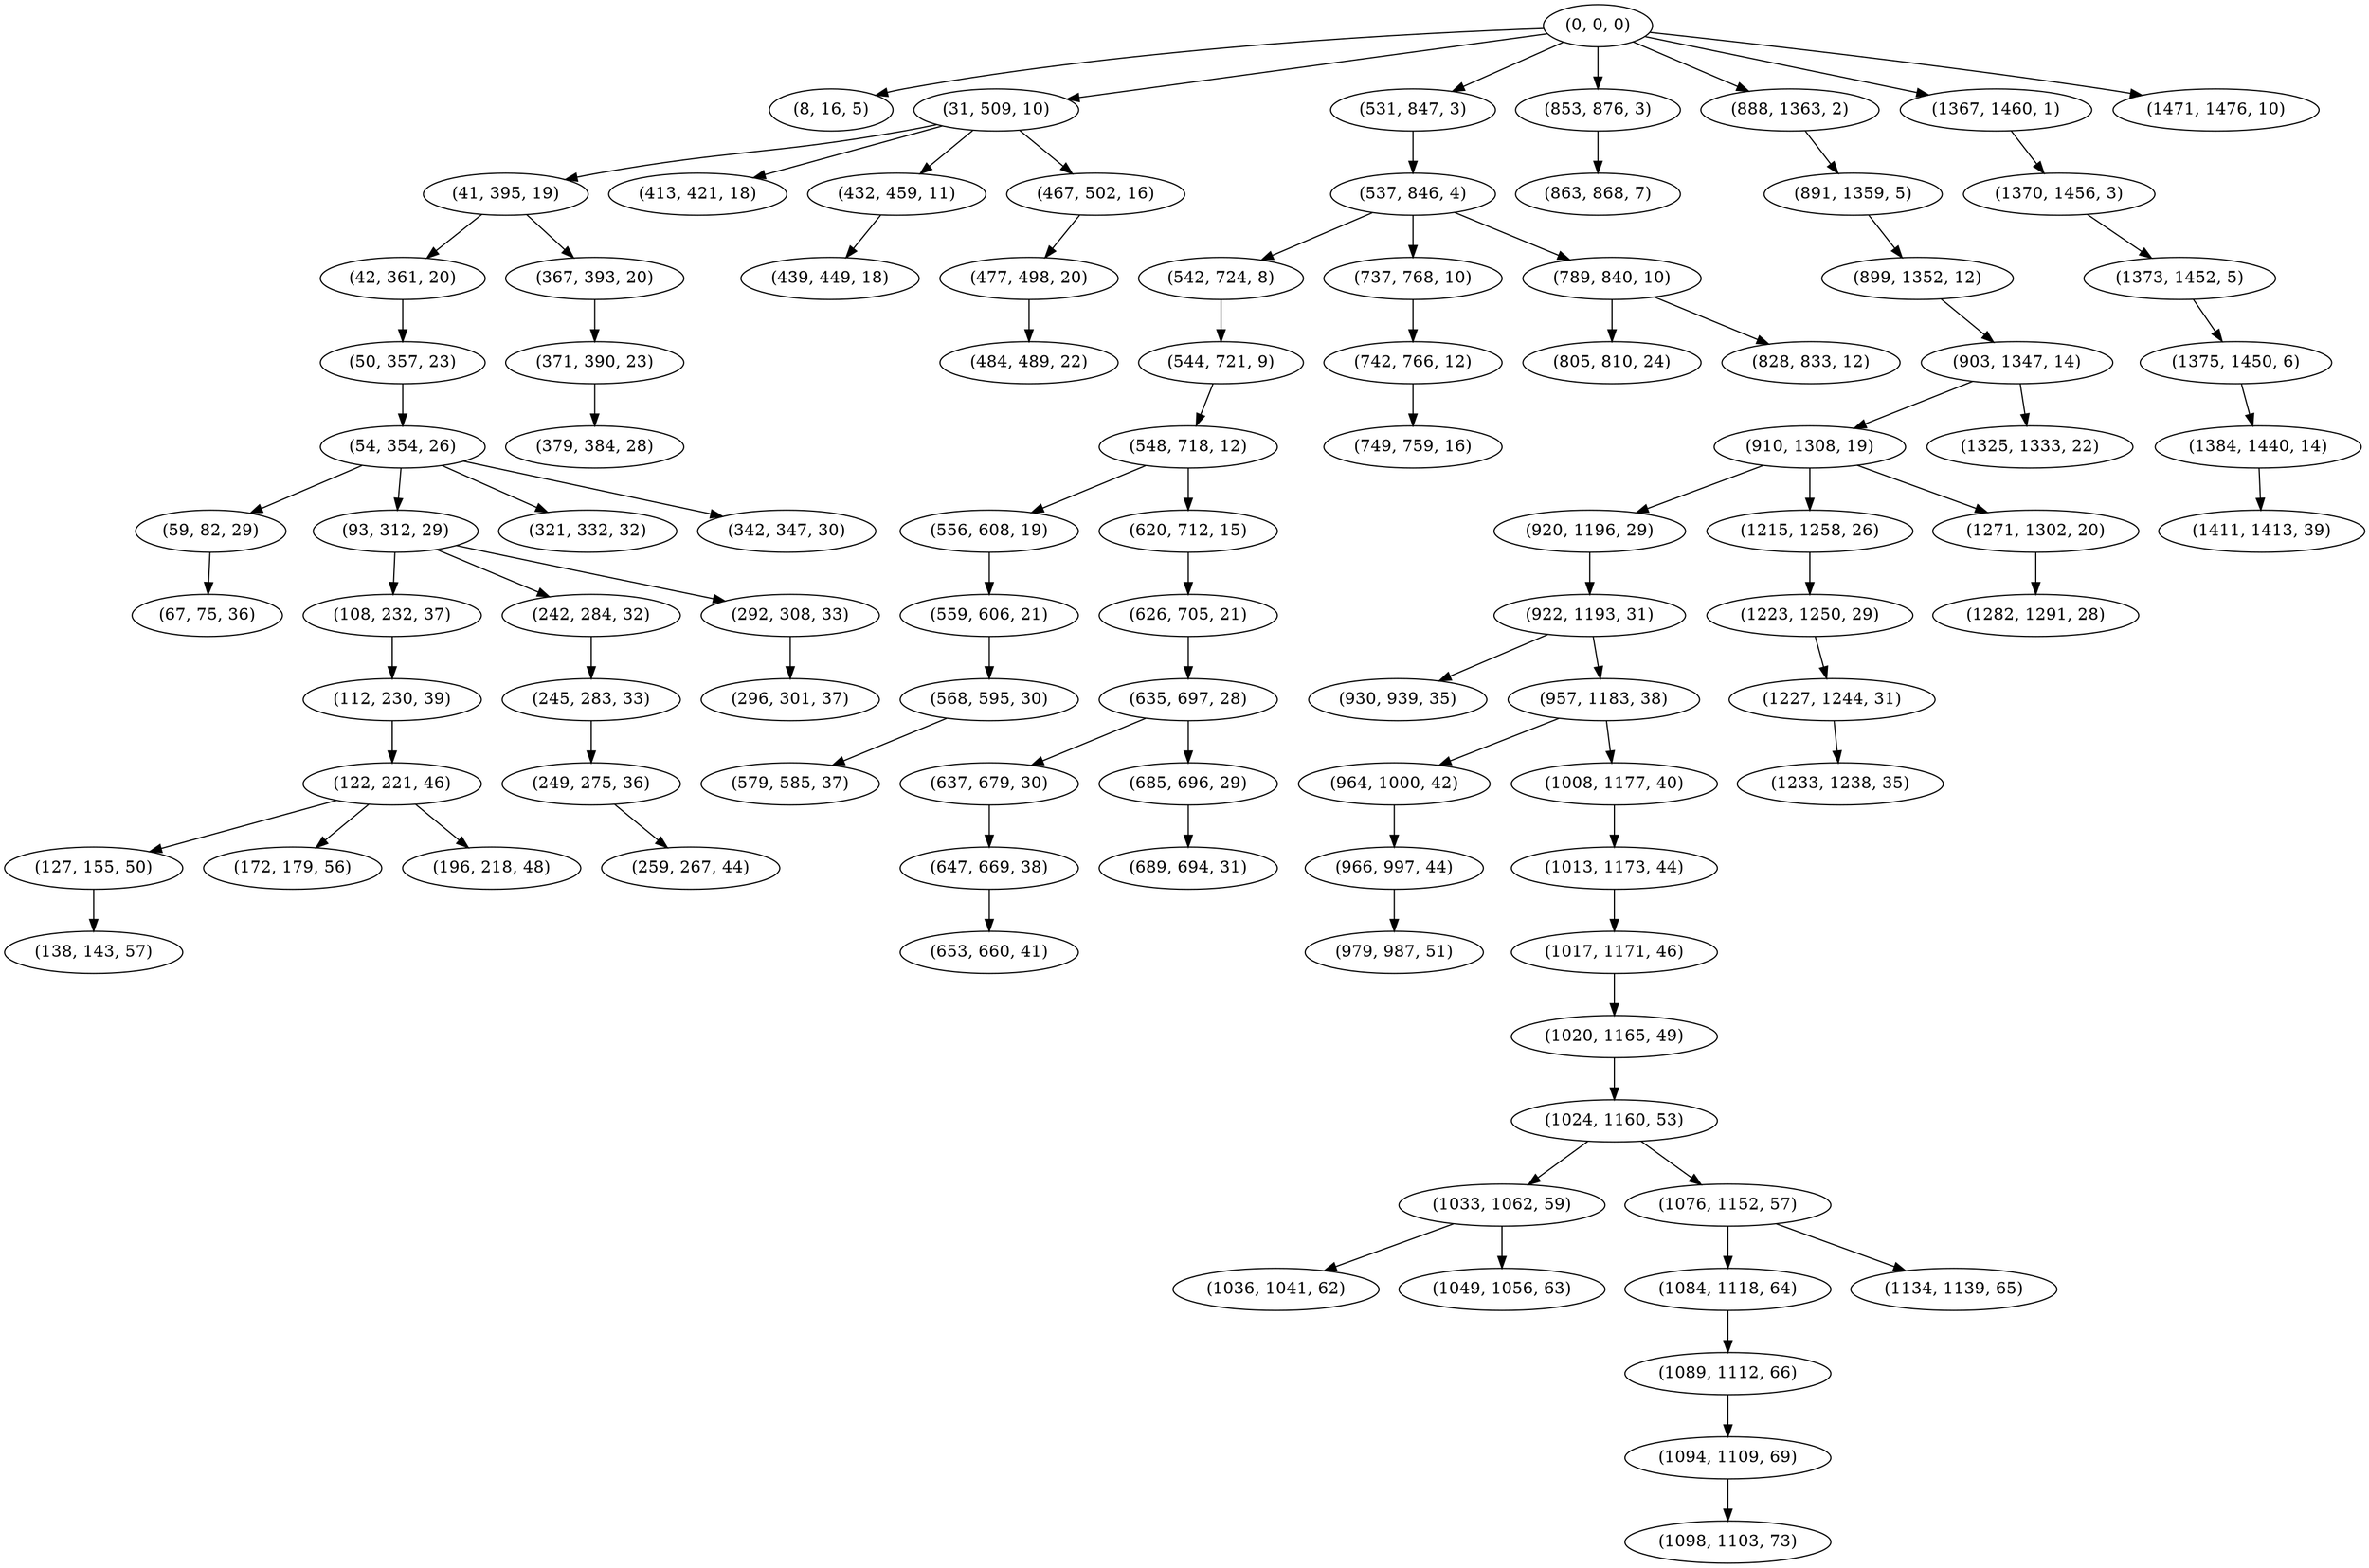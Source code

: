digraph tree {
    "(0, 0, 0)";
    "(8, 16, 5)";
    "(31, 509, 10)";
    "(41, 395, 19)";
    "(42, 361, 20)";
    "(50, 357, 23)";
    "(54, 354, 26)";
    "(59, 82, 29)";
    "(67, 75, 36)";
    "(93, 312, 29)";
    "(108, 232, 37)";
    "(112, 230, 39)";
    "(122, 221, 46)";
    "(127, 155, 50)";
    "(138, 143, 57)";
    "(172, 179, 56)";
    "(196, 218, 48)";
    "(242, 284, 32)";
    "(245, 283, 33)";
    "(249, 275, 36)";
    "(259, 267, 44)";
    "(292, 308, 33)";
    "(296, 301, 37)";
    "(321, 332, 32)";
    "(342, 347, 30)";
    "(367, 393, 20)";
    "(371, 390, 23)";
    "(379, 384, 28)";
    "(413, 421, 18)";
    "(432, 459, 11)";
    "(439, 449, 18)";
    "(467, 502, 16)";
    "(477, 498, 20)";
    "(484, 489, 22)";
    "(531, 847, 3)";
    "(537, 846, 4)";
    "(542, 724, 8)";
    "(544, 721, 9)";
    "(548, 718, 12)";
    "(556, 608, 19)";
    "(559, 606, 21)";
    "(568, 595, 30)";
    "(579, 585, 37)";
    "(620, 712, 15)";
    "(626, 705, 21)";
    "(635, 697, 28)";
    "(637, 679, 30)";
    "(647, 669, 38)";
    "(653, 660, 41)";
    "(685, 696, 29)";
    "(689, 694, 31)";
    "(737, 768, 10)";
    "(742, 766, 12)";
    "(749, 759, 16)";
    "(789, 840, 10)";
    "(805, 810, 24)";
    "(828, 833, 12)";
    "(853, 876, 3)";
    "(863, 868, 7)";
    "(888, 1363, 2)";
    "(891, 1359, 5)";
    "(899, 1352, 12)";
    "(903, 1347, 14)";
    "(910, 1308, 19)";
    "(920, 1196, 29)";
    "(922, 1193, 31)";
    "(930, 939, 35)";
    "(957, 1183, 38)";
    "(964, 1000, 42)";
    "(966, 997, 44)";
    "(979, 987, 51)";
    "(1008, 1177, 40)";
    "(1013, 1173, 44)";
    "(1017, 1171, 46)";
    "(1020, 1165, 49)";
    "(1024, 1160, 53)";
    "(1033, 1062, 59)";
    "(1036, 1041, 62)";
    "(1049, 1056, 63)";
    "(1076, 1152, 57)";
    "(1084, 1118, 64)";
    "(1089, 1112, 66)";
    "(1094, 1109, 69)";
    "(1098, 1103, 73)";
    "(1134, 1139, 65)";
    "(1215, 1258, 26)";
    "(1223, 1250, 29)";
    "(1227, 1244, 31)";
    "(1233, 1238, 35)";
    "(1271, 1302, 20)";
    "(1282, 1291, 28)";
    "(1325, 1333, 22)";
    "(1367, 1460, 1)";
    "(1370, 1456, 3)";
    "(1373, 1452, 5)";
    "(1375, 1450, 6)";
    "(1384, 1440, 14)";
    "(1411, 1413, 39)";
    "(1471, 1476, 10)";
    "(0, 0, 0)" -> "(8, 16, 5)";
    "(0, 0, 0)" -> "(31, 509, 10)";
    "(0, 0, 0)" -> "(531, 847, 3)";
    "(0, 0, 0)" -> "(853, 876, 3)";
    "(0, 0, 0)" -> "(888, 1363, 2)";
    "(0, 0, 0)" -> "(1367, 1460, 1)";
    "(0, 0, 0)" -> "(1471, 1476, 10)";
    "(31, 509, 10)" -> "(41, 395, 19)";
    "(31, 509, 10)" -> "(413, 421, 18)";
    "(31, 509, 10)" -> "(432, 459, 11)";
    "(31, 509, 10)" -> "(467, 502, 16)";
    "(41, 395, 19)" -> "(42, 361, 20)";
    "(41, 395, 19)" -> "(367, 393, 20)";
    "(42, 361, 20)" -> "(50, 357, 23)";
    "(50, 357, 23)" -> "(54, 354, 26)";
    "(54, 354, 26)" -> "(59, 82, 29)";
    "(54, 354, 26)" -> "(93, 312, 29)";
    "(54, 354, 26)" -> "(321, 332, 32)";
    "(54, 354, 26)" -> "(342, 347, 30)";
    "(59, 82, 29)" -> "(67, 75, 36)";
    "(93, 312, 29)" -> "(108, 232, 37)";
    "(93, 312, 29)" -> "(242, 284, 32)";
    "(93, 312, 29)" -> "(292, 308, 33)";
    "(108, 232, 37)" -> "(112, 230, 39)";
    "(112, 230, 39)" -> "(122, 221, 46)";
    "(122, 221, 46)" -> "(127, 155, 50)";
    "(122, 221, 46)" -> "(172, 179, 56)";
    "(122, 221, 46)" -> "(196, 218, 48)";
    "(127, 155, 50)" -> "(138, 143, 57)";
    "(242, 284, 32)" -> "(245, 283, 33)";
    "(245, 283, 33)" -> "(249, 275, 36)";
    "(249, 275, 36)" -> "(259, 267, 44)";
    "(292, 308, 33)" -> "(296, 301, 37)";
    "(367, 393, 20)" -> "(371, 390, 23)";
    "(371, 390, 23)" -> "(379, 384, 28)";
    "(432, 459, 11)" -> "(439, 449, 18)";
    "(467, 502, 16)" -> "(477, 498, 20)";
    "(477, 498, 20)" -> "(484, 489, 22)";
    "(531, 847, 3)" -> "(537, 846, 4)";
    "(537, 846, 4)" -> "(542, 724, 8)";
    "(537, 846, 4)" -> "(737, 768, 10)";
    "(537, 846, 4)" -> "(789, 840, 10)";
    "(542, 724, 8)" -> "(544, 721, 9)";
    "(544, 721, 9)" -> "(548, 718, 12)";
    "(548, 718, 12)" -> "(556, 608, 19)";
    "(548, 718, 12)" -> "(620, 712, 15)";
    "(556, 608, 19)" -> "(559, 606, 21)";
    "(559, 606, 21)" -> "(568, 595, 30)";
    "(568, 595, 30)" -> "(579, 585, 37)";
    "(620, 712, 15)" -> "(626, 705, 21)";
    "(626, 705, 21)" -> "(635, 697, 28)";
    "(635, 697, 28)" -> "(637, 679, 30)";
    "(635, 697, 28)" -> "(685, 696, 29)";
    "(637, 679, 30)" -> "(647, 669, 38)";
    "(647, 669, 38)" -> "(653, 660, 41)";
    "(685, 696, 29)" -> "(689, 694, 31)";
    "(737, 768, 10)" -> "(742, 766, 12)";
    "(742, 766, 12)" -> "(749, 759, 16)";
    "(789, 840, 10)" -> "(805, 810, 24)";
    "(789, 840, 10)" -> "(828, 833, 12)";
    "(853, 876, 3)" -> "(863, 868, 7)";
    "(888, 1363, 2)" -> "(891, 1359, 5)";
    "(891, 1359, 5)" -> "(899, 1352, 12)";
    "(899, 1352, 12)" -> "(903, 1347, 14)";
    "(903, 1347, 14)" -> "(910, 1308, 19)";
    "(903, 1347, 14)" -> "(1325, 1333, 22)";
    "(910, 1308, 19)" -> "(920, 1196, 29)";
    "(910, 1308, 19)" -> "(1215, 1258, 26)";
    "(910, 1308, 19)" -> "(1271, 1302, 20)";
    "(920, 1196, 29)" -> "(922, 1193, 31)";
    "(922, 1193, 31)" -> "(930, 939, 35)";
    "(922, 1193, 31)" -> "(957, 1183, 38)";
    "(957, 1183, 38)" -> "(964, 1000, 42)";
    "(957, 1183, 38)" -> "(1008, 1177, 40)";
    "(964, 1000, 42)" -> "(966, 997, 44)";
    "(966, 997, 44)" -> "(979, 987, 51)";
    "(1008, 1177, 40)" -> "(1013, 1173, 44)";
    "(1013, 1173, 44)" -> "(1017, 1171, 46)";
    "(1017, 1171, 46)" -> "(1020, 1165, 49)";
    "(1020, 1165, 49)" -> "(1024, 1160, 53)";
    "(1024, 1160, 53)" -> "(1033, 1062, 59)";
    "(1024, 1160, 53)" -> "(1076, 1152, 57)";
    "(1033, 1062, 59)" -> "(1036, 1041, 62)";
    "(1033, 1062, 59)" -> "(1049, 1056, 63)";
    "(1076, 1152, 57)" -> "(1084, 1118, 64)";
    "(1076, 1152, 57)" -> "(1134, 1139, 65)";
    "(1084, 1118, 64)" -> "(1089, 1112, 66)";
    "(1089, 1112, 66)" -> "(1094, 1109, 69)";
    "(1094, 1109, 69)" -> "(1098, 1103, 73)";
    "(1215, 1258, 26)" -> "(1223, 1250, 29)";
    "(1223, 1250, 29)" -> "(1227, 1244, 31)";
    "(1227, 1244, 31)" -> "(1233, 1238, 35)";
    "(1271, 1302, 20)" -> "(1282, 1291, 28)";
    "(1367, 1460, 1)" -> "(1370, 1456, 3)";
    "(1370, 1456, 3)" -> "(1373, 1452, 5)";
    "(1373, 1452, 5)" -> "(1375, 1450, 6)";
    "(1375, 1450, 6)" -> "(1384, 1440, 14)";
    "(1384, 1440, 14)" -> "(1411, 1413, 39)";
}
